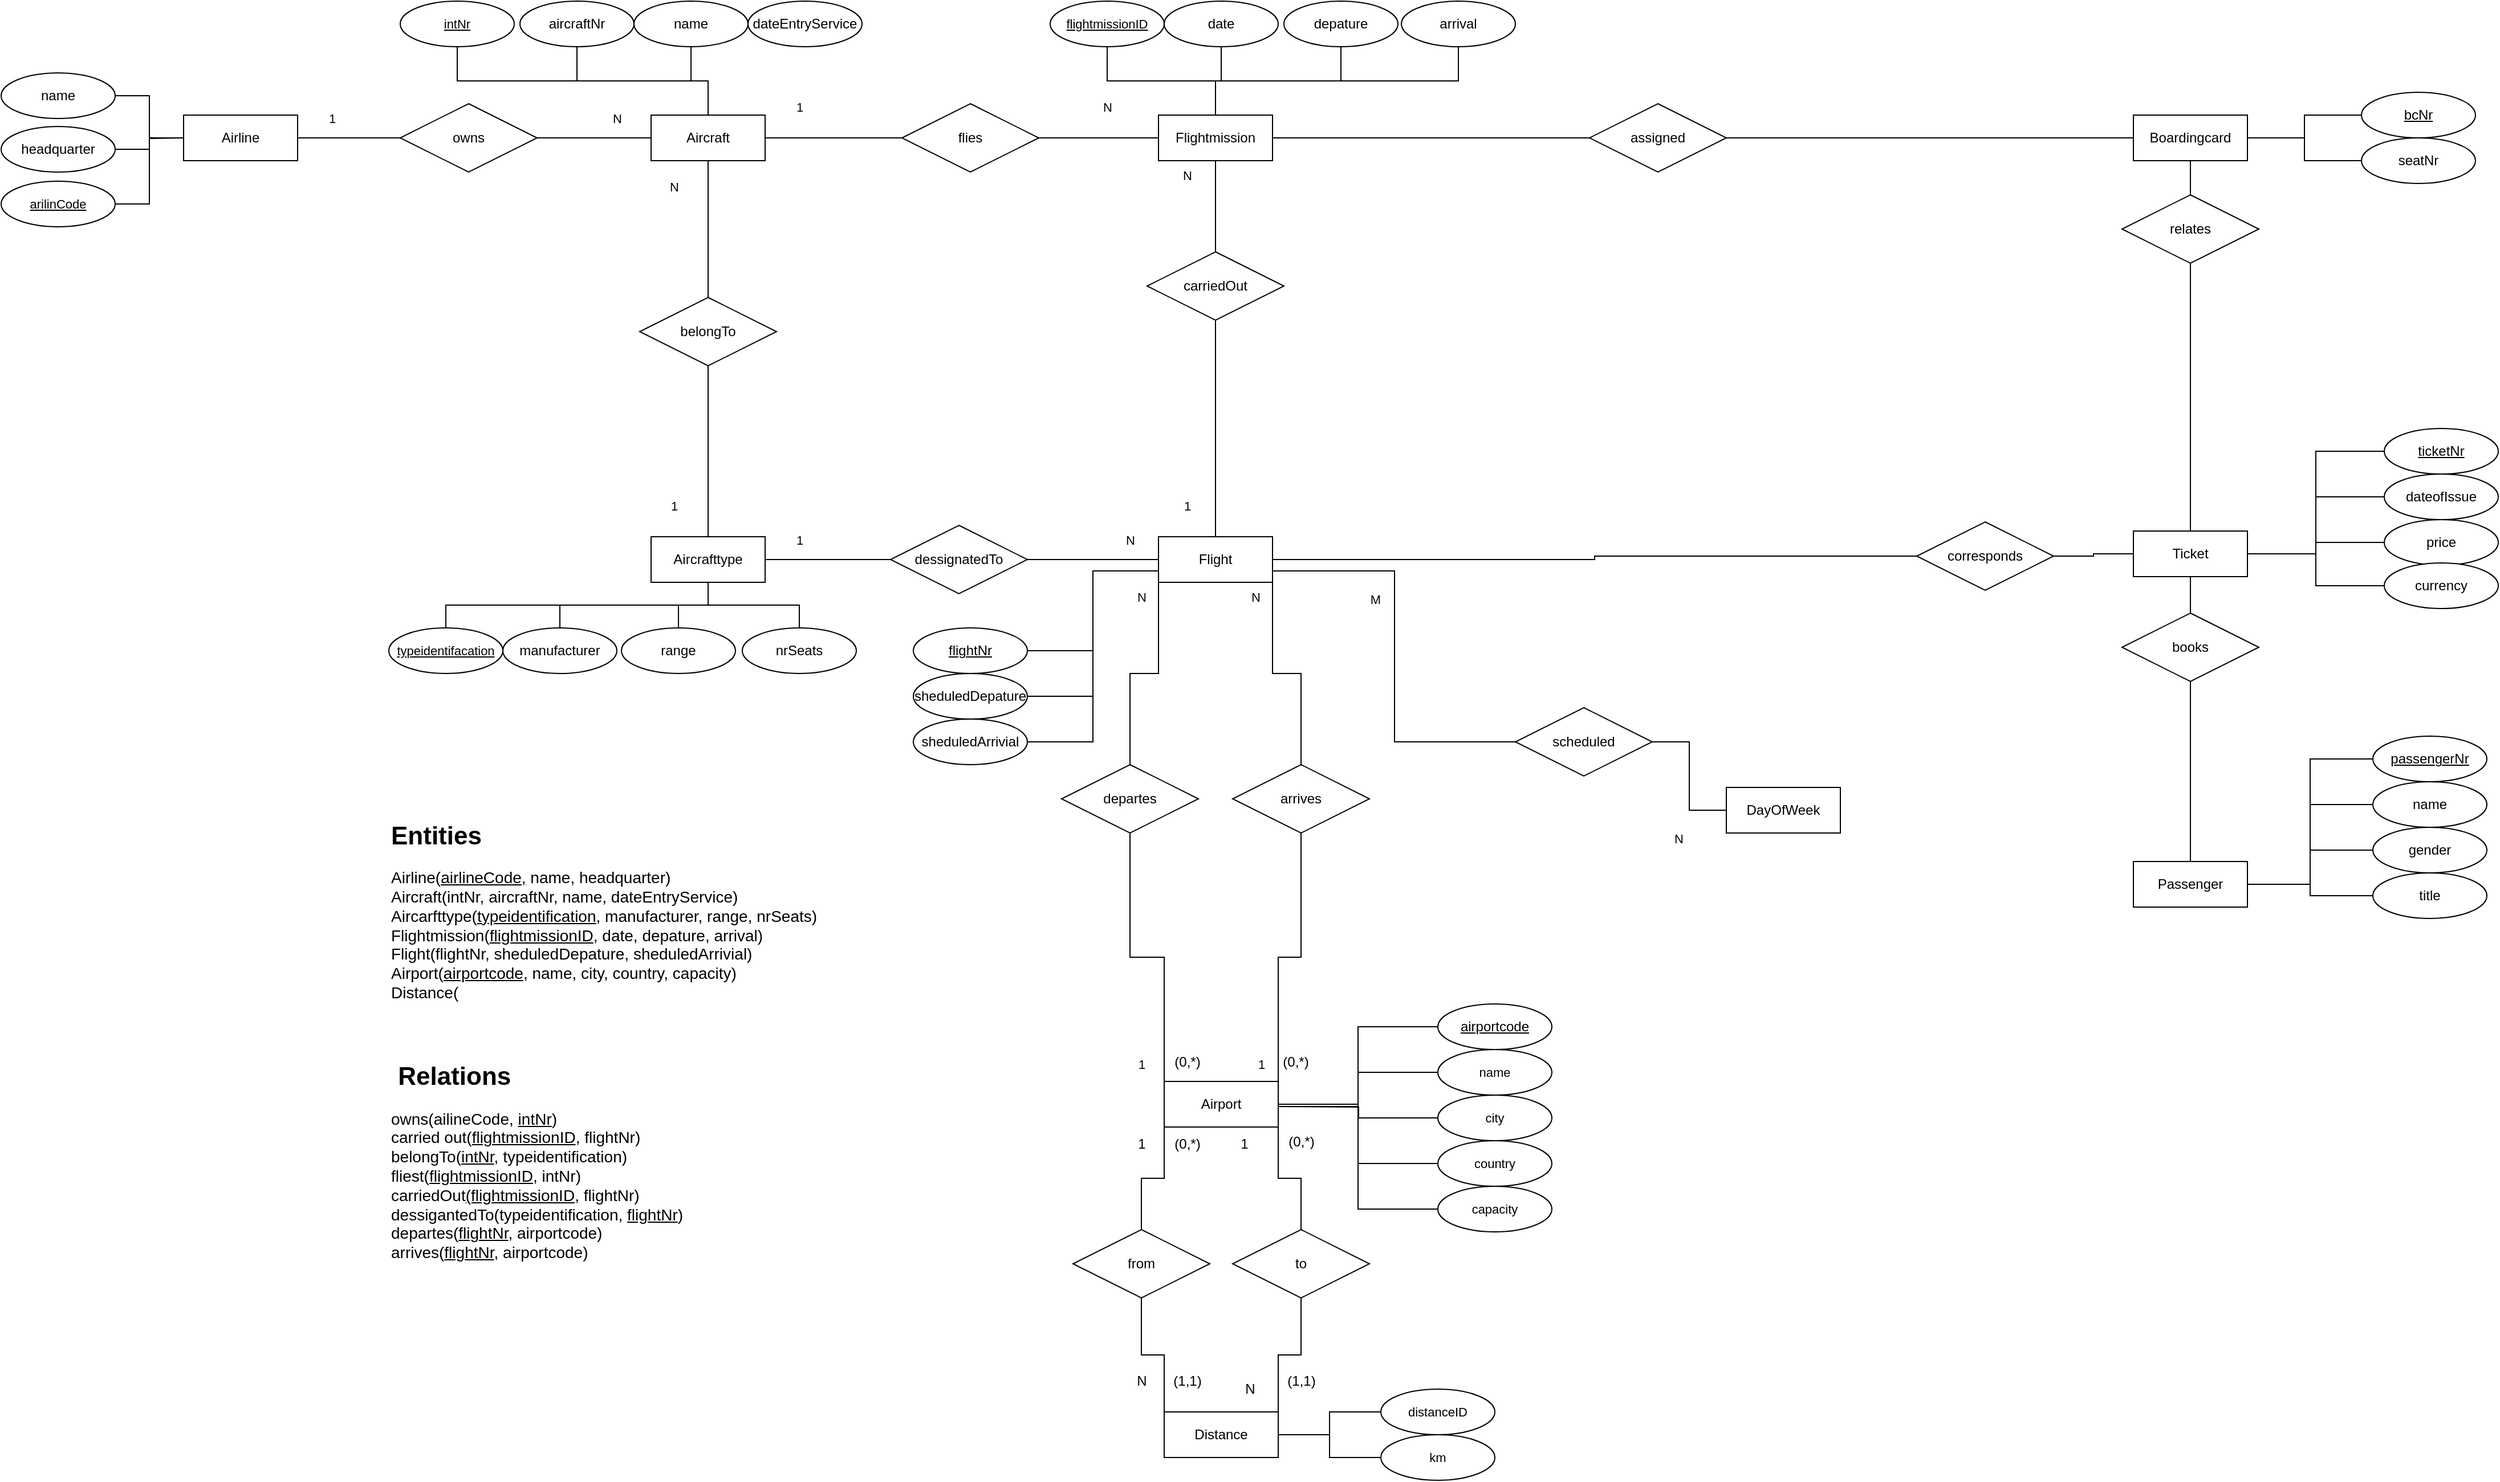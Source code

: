 <mxfile version="26.2.15">
  <diagram name="Seite-1" id="VCEW36DjV3LUCJGuvGDw">
    <mxGraphModel dx="2252" dy="2021" grid="1" gridSize="10" guides="1" tooltips="1" connect="1" arrows="1" fold="1" page="1" pageScale="1" pageWidth="827" pageHeight="1169" math="0" shadow="0">
      <root>
        <mxCell id="0" />
        <mxCell id="1" parent="0" />
        <mxCell id="BQsE2AKRMuMNw9EZnUwW-42" style="edgeStyle=orthogonalEdgeStyle;shape=connector;rounded=0;orthogonalLoop=1;jettySize=auto;html=1;entryX=0;entryY=0.5;entryDx=0;entryDy=0;strokeColor=default;align=center;verticalAlign=middle;fontFamily=Helvetica;fontSize=11;fontColor=default;labelBackgroundColor=none;startFill=0;endArrow=none;" edge="1" parent="1" source="BQsE2AKRMuMNw9EZnUwW-2" target="BQsE2AKRMuMNw9EZnUwW-15">
          <mxGeometry relative="1" as="geometry" />
        </mxCell>
        <mxCell id="BQsE2AKRMuMNw9EZnUwW-2" value="Airline" style="whiteSpace=wrap;html=1;align=center;labelBackgroundColor=none;" vertex="1" parent="1">
          <mxGeometry x="-70" y="-120" width="100" height="40" as="geometry" />
        </mxCell>
        <mxCell id="BQsE2AKRMuMNw9EZnUwW-5" style="edgeStyle=orthogonalEdgeStyle;shape=connector;rounded=0;orthogonalLoop=1;jettySize=auto;html=1;entryX=0;entryY=0.5;entryDx=0;entryDy=0;strokeColor=default;align=center;verticalAlign=middle;fontFamily=Helvetica;fontSize=11;fontColor=default;labelBackgroundColor=none;startFill=0;endArrow=none;" edge="1" parent="1" source="BQsE2AKRMuMNw9EZnUwW-6" target="BQsE2AKRMuMNw9EZnUwW-2">
          <mxGeometry relative="1" as="geometry" />
        </mxCell>
        <mxCell id="BQsE2AKRMuMNw9EZnUwW-6" value="name" style="ellipse;whiteSpace=wrap;html=1;align=center;labelBackgroundColor=none;" vertex="1" parent="1">
          <mxGeometry x="-230" y="-157" width="100" height="40" as="geometry" />
        </mxCell>
        <mxCell id="BQsE2AKRMuMNw9EZnUwW-7" style="edgeStyle=orthogonalEdgeStyle;shape=connector;rounded=0;orthogonalLoop=1;jettySize=auto;html=1;strokeColor=default;align=center;verticalAlign=middle;fontFamily=Helvetica;fontSize=11;fontColor=default;labelBackgroundColor=none;startFill=0;endArrow=none;" edge="1" parent="1" source="BQsE2AKRMuMNw9EZnUwW-8">
          <mxGeometry relative="1" as="geometry">
            <mxPoint x="-70" y="-100" as="targetPoint" />
          </mxGeometry>
        </mxCell>
        <mxCell id="BQsE2AKRMuMNw9EZnUwW-8" value="headquarter" style="ellipse;whiteSpace=wrap;html=1;align=center;labelBackgroundColor=none;" vertex="1" parent="1">
          <mxGeometry x="-230" y="-110" width="100" height="40" as="geometry" />
        </mxCell>
        <mxCell id="BQsE2AKRMuMNw9EZnUwW-9" style="edgeStyle=orthogonalEdgeStyle;shape=connector;rounded=0;orthogonalLoop=1;jettySize=auto;html=1;entryX=0;entryY=0.5;entryDx=0;entryDy=0;strokeColor=default;align=center;verticalAlign=middle;fontFamily=Helvetica;fontSize=11;fontColor=default;labelBackgroundColor=none;startFill=0;endArrow=none;" edge="1" parent="1" source="BQsE2AKRMuMNw9EZnUwW-10" target="BQsE2AKRMuMNw9EZnUwW-2">
          <mxGeometry relative="1" as="geometry" />
        </mxCell>
        <mxCell id="BQsE2AKRMuMNw9EZnUwW-10" value="arilinCode" style="ellipse;whiteSpace=wrap;html=1;align=center;fontStyle=4;fontFamily=Helvetica;fontSize=11;fontColor=default;labelBackgroundColor=none;" vertex="1" parent="1">
          <mxGeometry x="-230" y="-62" width="100" height="40" as="geometry" />
        </mxCell>
        <mxCell id="BQsE2AKRMuMNw9EZnUwW-11" style="edgeStyle=orthogonalEdgeStyle;shape=connector;rounded=0;orthogonalLoop=1;jettySize=auto;html=1;exitX=0.5;exitY=1;exitDx=0;exitDy=0;entryX=0.5;entryY=0;entryDx=0;entryDy=0;align=center;verticalAlign=middle;fontFamily=Helvetica;fontSize=11;fontColor=default;labelBackgroundColor=none;startFill=0;endArrow=none;" edge="1" parent="1" source="BQsE2AKRMuMNw9EZnUwW-12" target="BQsE2AKRMuMNw9EZnUwW-17">
          <mxGeometry relative="1" as="geometry" />
        </mxCell>
        <mxCell id="BQsE2AKRMuMNw9EZnUwW-86" style="edgeStyle=orthogonalEdgeStyle;shape=connector;rounded=0;orthogonalLoop=1;jettySize=auto;html=1;strokeColor=default;align=center;verticalAlign=middle;fontFamily=Helvetica;fontSize=11;fontColor=default;labelBackgroundColor=none;startFill=0;endArrow=none;" edge="1" parent="1" source="BQsE2AKRMuMNw9EZnUwW-88" target="BQsE2AKRMuMNw9EZnUwW-85">
          <mxGeometry relative="1" as="geometry" />
        </mxCell>
        <mxCell id="BQsE2AKRMuMNw9EZnUwW-12" value="Aircraft" style="whiteSpace=wrap;html=1;align=center;labelBackgroundColor=none;" vertex="1" parent="1">
          <mxGeometry x="340" y="-120" width="100" height="40" as="geometry" />
        </mxCell>
        <mxCell id="BQsE2AKRMuMNw9EZnUwW-13" value="Aircrafttype" style="whiteSpace=wrap;html=1;align=center;labelBackgroundColor=none;" vertex="1" parent="1">
          <mxGeometry x="340" y="250" width="100" height="40" as="geometry" />
        </mxCell>
        <mxCell id="BQsE2AKRMuMNw9EZnUwW-14" style="edgeStyle=orthogonalEdgeStyle;shape=connector;rounded=0;orthogonalLoop=1;jettySize=auto;html=1;entryX=0;entryY=0.5;entryDx=0;entryDy=0;align=center;verticalAlign=middle;fontFamily=Helvetica;fontSize=11;fontColor=default;labelBackgroundColor=none;startFill=0;endArrow=none;" edge="1" parent="1" source="BQsE2AKRMuMNw9EZnUwW-15" target="BQsE2AKRMuMNw9EZnUwW-12">
          <mxGeometry relative="1" as="geometry" />
        </mxCell>
        <mxCell id="BQsE2AKRMuMNw9EZnUwW-15" value="owns" style="shape=rhombus;perimeter=rhombusPerimeter;whiteSpace=wrap;html=1;align=center;labelBackgroundColor=none;" vertex="1" parent="1">
          <mxGeometry x="120" y="-130" width="120" height="60" as="geometry" />
        </mxCell>
        <mxCell id="BQsE2AKRMuMNw9EZnUwW-16" style="edgeStyle=orthogonalEdgeStyle;shape=connector;rounded=0;orthogonalLoop=1;jettySize=auto;html=1;entryX=0.5;entryY=0;entryDx=0;entryDy=0;align=center;verticalAlign=middle;fontFamily=Helvetica;fontSize=11;fontColor=default;labelBackgroundColor=none;startFill=0;endArrow=none;" edge="1" parent="1" source="BQsE2AKRMuMNw9EZnUwW-17" target="BQsE2AKRMuMNw9EZnUwW-13">
          <mxGeometry relative="1" as="geometry" />
        </mxCell>
        <mxCell id="BQsE2AKRMuMNw9EZnUwW-17" value="belongTo" style="shape=rhombus;perimeter=rhombusPerimeter;whiteSpace=wrap;html=1;align=center;labelBackgroundColor=none;" vertex="1" parent="1">
          <mxGeometry x="330" y="40" width="120" height="60" as="geometry" />
        </mxCell>
        <mxCell id="BQsE2AKRMuMNw9EZnUwW-27" style="edgeStyle=orthogonalEdgeStyle;shape=connector;rounded=0;orthogonalLoop=1;jettySize=auto;html=1;entryX=0.5;entryY=0;entryDx=0;entryDy=0;strokeColor=default;align=center;verticalAlign=middle;fontFamily=Helvetica;fontSize=11;fontColor=default;labelBackgroundColor=none;startFill=0;endArrow=none;exitX=0.5;exitY=1;exitDx=0;exitDy=0;" edge="1" parent="1" source="BQsE2AKRMuMNw9EZnUwW-30" target="BQsE2AKRMuMNw9EZnUwW-12">
          <mxGeometry relative="1" as="geometry">
            <Array as="points">
              <mxPoint x="275" y="-150" />
              <mxPoint x="390" y="-150" />
            </Array>
          </mxGeometry>
        </mxCell>
        <mxCell id="BQsE2AKRMuMNw9EZnUwW-28" style="edgeStyle=orthogonalEdgeStyle;shape=connector;rounded=0;orthogonalLoop=1;jettySize=auto;html=1;entryX=0.5;entryY=0;entryDx=0;entryDy=0;strokeColor=default;align=center;verticalAlign=middle;fontFamily=Helvetica;fontSize=11;fontColor=default;labelBackgroundColor=none;startFill=0;endArrow=none;exitX=0.5;exitY=1;exitDx=0;exitDy=0;" edge="1" parent="1" source="BQsE2AKRMuMNw9EZnUwW-29" target="BQsE2AKRMuMNw9EZnUwW-12">
          <mxGeometry relative="1" as="geometry" />
        </mxCell>
        <mxCell id="BQsE2AKRMuMNw9EZnUwW-29" value="intNr" style="ellipse;whiteSpace=wrap;html=1;align=center;fontStyle=4;fontFamily=Helvetica;fontSize=11;fontColor=default;labelBackgroundColor=none;" vertex="1" parent="1">
          <mxGeometry x="120" y="-220" width="100" height="40" as="geometry" />
        </mxCell>
        <mxCell id="BQsE2AKRMuMNw9EZnUwW-30" value="aircraftNr" style="ellipse;whiteSpace=wrap;html=1;align=center;labelBackgroundColor=none;" vertex="1" parent="1">
          <mxGeometry x="225" y="-220" width="100" height="40" as="geometry" />
        </mxCell>
        <mxCell id="BQsE2AKRMuMNw9EZnUwW-31" style="edgeStyle=orthogonalEdgeStyle;shape=connector;rounded=0;orthogonalLoop=1;jettySize=auto;html=1;entryX=0.5;entryY=0;entryDx=0;entryDy=0;strokeColor=default;align=center;verticalAlign=middle;fontFamily=Helvetica;fontSize=11;fontColor=default;labelBackgroundColor=none;startFill=0;endArrow=none;" edge="1" parent="1" source="BQsE2AKRMuMNw9EZnUwW-32" target="BQsE2AKRMuMNw9EZnUwW-12">
          <mxGeometry relative="1" as="geometry" />
        </mxCell>
        <mxCell id="BQsE2AKRMuMNw9EZnUwW-32" value="name" style="ellipse;whiteSpace=wrap;html=1;align=center;labelBackgroundColor=none;" vertex="1" parent="1">
          <mxGeometry x="325" y="-220" width="100" height="40" as="geometry" />
        </mxCell>
        <mxCell id="BQsE2AKRMuMNw9EZnUwW-33" style="edgeStyle=orthogonalEdgeStyle;shape=connector;rounded=0;orthogonalLoop=1;jettySize=auto;html=1;entryX=0.5;entryY=1;entryDx=0;entryDy=0;strokeColor=default;align=center;verticalAlign=middle;fontFamily=Helvetica;fontSize=11;fontColor=default;labelBackgroundColor=none;startFill=0;endArrow=none;exitX=0.5;exitY=0;exitDx=0;exitDy=0;" edge="1" parent="1" source="BQsE2AKRMuMNw9EZnUwW-34" target="BQsE2AKRMuMNw9EZnUwW-13">
          <mxGeometry relative="1" as="geometry" />
        </mxCell>
        <mxCell id="BQsE2AKRMuMNw9EZnUwW-34" value="typeidentifacation" style="ellipse;whiteSpace=wrap;html=1;align=center;fontStyle=4;fontFamily=Helvetica;fontSize=11;fontColor=default;labelBackgroundColor=none;" vertex="1" parent="1">
          <mxGeometry x="110" y="330" width="100" height="40" as="geometry" />
        </mxCell>
        <mxCell id="BQsE2AKRMuMNw9EZnUwW-35" style="edgeStyle=orthogonalEdgeStyle;shape=connector;rounded=0;orthogonalLoop=1;jettySize=auto;html=1;entryX=0.5;entryY=1;entryDx=0;entryDy=0;strokeColor=default;align=center;verticalAlign=middle;fontFamily=Helvetica;fontSize=11;fontColor=default;labelBackgroundColor=none;startFill=0;endArrow=none;exitX=0.5;exitY=0;exitDx=0;exitDy=0;" edge="1" parent="1" source="BQsE2AKRMuMNw9EZnUwW-36" target="BQsE2AKRMuMNw9EZnUwW-13">
          <mxGeometry relative="1" as="geometry" />
        </mxCell>
        <mxCell id="BQsE2AKRMuMNw9EZnUwW-36" value="manufacturer" style="ellipse;whiteSpace=wrap;html=1;align=center;labelBackgroundColor=none;" vertex="1" parent="1">
          <mxGeometry x="210" y="330" width="100" height="40" as="geometry" />
        </mxCell>
        <mxCell id="BQsE2AKRMuMNw9EZnUwW-37" style="edgeStyle=orthogonalEdgeStyle;shape=connector;rounded=0;orthogonalLoop=1;jettySize=auto;html=1;entryX=0.5;entryY=1;entryDx=0;entryDy=0;strokeColor=default;align=center;verticalAlign=middle;fontFamily=Helvetica;fontSize=11;fontColor=default;labelBackgroundColor=none;startFill=0;endArrow=none;" edge="1" parent="1" source="BQsE2AKRMuMNw9EZnUwW-38" target="BQsE2AKRMuMNw9EZnUwW-13">
          <mxGeometry relative="1" as="geometry" />
        </mxCell>
        <mxCell id="BQsE2AKRMuMNw9EZnUwW-38" value="range" style="ellipse;whiteSpace=wrap;html=1;align=center;labelBackgroundColor=none;" vertex="1" parent="1">
          <mxGeometry x="314" y="330" width="100" height="40" as="geometry" />
        </mxCell>
        <mxCell id="BQsE2AKRMuMNw9EZnUwW-39" style="edgeStyle=orthogonalEdgeStyle;shape=connector;rounded=0;orthogonalLoop=1;jettySize=auto;html=1;entryX=0.5;entryY=1;entryDx=0;entryDy=0;strokeColor=default;align=center;verticalAlign=middle;fontFamily=Helvetica;fontSize=11;fontColor=default;labelBackgroundColor=none;startFill=0;endArrow=none;" edge="1" parent="1" source="BQsE2AKRMuMNw9EZnUwW-40" target="BQsE2AKRMuMNw9EZnUwW-13">
          <mxGeometry relative="1" as="geometry" />
        </mxCell>
        <mxCell id="BQsE2AKRMuMNw9EZnUwW-40" value="nrSeats" style="ellipse;whiteSpace=wrap;html=1;align=center;labelBackgroundColor=none;" vertex="1" parent="1">
          <mxGeometry x="420" y="330" width="100" height="40" as="geometry" />
        </mxCell>
        <mxCell id="BQsE2AKRMuMNw9EZnUwW-87" style="edgeStyle=orthogonalEdgeStyle;shape=connector;rounded=0;orthogonalLoop=1;jettySize=auto;html=1;entryX=0.5;entryY=1;entryDx=0;entryDy=0;strokeColor=default;align=center;verticalAlign=middle;fontFamily=Helvetica;fontSize=11;fontColor=default;labelBackgroundColor=none;startFill=0;endArrow=none;" edge="1" parent="1" source="BQsE2AKRMuMNw9EZnUwW-90" target="BQsE2AKRMuMNw9EZnUwW-85">
          <mxGeometry relative="1" as="geometry" />
        </mxCell>
        <mxCell id="BQsE2AKRMuMNw9EZnUwW-152" style="edgeStyle=orthogonalEdgeStyle;shape=connector;rounded=0;orthogonalLoop=1;jettySize=auto;html=1;exitX=1;exitY=0.5;exitDx=0;exitDy=0;entryX=0;entryY=0.5;entryDx=0;entryDy=0;strokeColor=default;align=center;verticalAlign=middle;fontFamily=Helvetica;fontSize=11;fontColor=default;labelBackgroundColor=none;startFill=0;endArrow=none;" edge="1" parent="1" source="BQsE2AKRMuMNw9EZnUwW-153" target="BQsE2AKRMuMNw9EZnUwW-148">
          <mxGeometry relative="1" as="geometry" />
        </mxCell>
        <mxCell id="BQsE2AKRMuMNw9EZnUwW-43" value="Flight" style="whiteSpace=wrap;html=1;align=center;labelBackgroundColor=none;" vertex="1" parent="1">
          <mxGeometry x="785" y="250" width="100" height="40" as="geometry" />
        </mxCell>
        <mxCell id="BQsE2AKRMuMNw9EZnUwW-44" style="edgeStyle=orthogonalEdgeStyle;shape=connector;rounded=0;orthogonalLoop=1;jettySize=auto;html=1;exitX=0;exitY=0;exitDx=0;exitDy=0;entryX=0.5;entryY=1;entryDx=0;entryDy=0;align=center;verticalAlign=middle;fontFamily=Helvetica;fontSize=11;fontColor=default;labelBackgroundColor=none;startFill=0;endArrow=none;" edge="1" parent="1" source="BQsE2AKRMuMNw9EZnUwW-46" target="BQsE2AKRMuMNw9EZnUwW-56">
          <mxGeometry relative="1" as="geometry" />
        </mxCell>
        <mxCell id="BQsE2AKRMuMNw9EZnUwW-45" style="edgeStyle=orthogonalEdgeStyle;shape=connector;rounded=0;orthogonalLoop=1;jettySize=auto;html=1;exitX=1;exitY=0;exitDx=0;exitDy=0;entryX=0.5;entryY=1;entryDx=0;entryDy=0;align=center;verticalAlign=middle;fontFamily=Helvetica;fontSize=11;fontColor=default;labelBackgroundColor=none;startFill=0;endArrow=none;" edge="1" parent="1" source="BQsE2AKRMuMNw9EZnUwW-46" target="BQsE2AKRMuMNw9EZnUwW-78">
          <mxGeometry relative="1" as="geometry">
            <mxPoint x="930" y="643" as="targetPoint" />
          </mxGeometry>
        </mxCell>
        <mxCell id="BQsE2AKRMuMNw9EZnUwW-46" value="Airport" style="whiteSpace=wrap;html=1;align=center;labelBackgroundColor=none;" vertex="1" parent="1">
          <mxGeometry x="790" y="728" width="100" height="40" as="geometry" />
        </mxCell>
        <mxCell id="BQsE2AKRMuMNw9EZnUwW-48" style="edgeStyle=orthogonalEdgeStyle;shape=connector;rounded=0;orthogonalLoop=1;jettySize=auto;html=1;exitX=1;exitY=0;exitDx=0;exitDy=0;entryX=0.5;entryY=1;entryDx=0;entryDy=0;align=center;verticalAlign=middle;fontFamily=Helvetica;fontSize=11;fontColor=default;labelBackgroundColor=none;startFill=0;endArrow=none;" edge="1" parent="1" source="BQsE2AKRMuMNw9EZnUwW-49" target="BQsE2AKRMuMNw9EZnUwW-53">
          <mxGeometry relative="1" as="geometry" />
        </mxCell>
        <mxCell id="BQsE2AKRMuMNw9EZnUwW-49" value="Distance" style="whiteSpace=wrap;html=1;align=center;labelBackgroundColor=none;" vertex="1" parent="1">
          <mxGeometry x="790" y="1018" width="100" height="40" as="geometry" />
        </mxCell>
        <mxCell id="BQsE2AKRMuMNw9EZnUwW-50" style="edgeStyle=orthogonalEdgeStyle;shape=connector;rounded=0;orthogonalLoop=1;jettySize=auto;html=1;entryX=0;entryY=0;entryDx=0;entryDy=0;align=center;verticalAlign=middle;fontFamily=Helvetica;fontSize=11;fontColor=default;labelBackgroundColor=none;startFill=0;endArrow=none;" edge="1" parent="1" source="BQsE2AKRMuMNw9EZnUwW-51" target="BQsE2AKRMuMNw9EZnUwW-49">
          <mxGeometry relative="1" as="geometry" />
        </mxCell>
        <mxCell id="BQsE2AKRMuMNw9EZnUwW-51" value="from" style="shape=rhombus;perimeter=rhombusPerimeter;whiteSpace=wrap;html=1;align=center;labelBackgroundColor=none;" vertex="1" parent="1">
          <mxGeometry x="710" y="858" width="120" height="60" as="geometry" />
        </mxCell>
        <mxCell id="BQsE2AKRMuMNw9EZnUwW-52" style="edgeStyle=orthogonalEdgeStyle;shape=connector;rounded=0;orthogonalLoop=1;jettySize=auto;html=1;entryX=1;entryY=1;entryDx=0;entryDy=0;align=center;verticalAlign=middle;fontFamily=Helvetica;fontSize=11;fontColor=default;labelBackgroundColor=none;startFill=0;endArrow=none;" edge="1" parent="1" source="BQsE2AKRMuMNw9EZnUwW-53" target="BQsE2AKRMuMNw9EZnUwW-46">
          <mxGeometry relative="1" as="geometry" />
        </mxCell>
        <mxCell id="BQsE2AKRMuMNw9EZnUwW-53" value="to" style="shape=rhombus;perimeter=rhombusPerimeter;whiteSpace=wrap;html=1;align=center;labelBackgroundColor=none;" vertex="1" parent="1">
          <mxGeometry x="850" y="858" width="120" height="60" as="geometry" />
        </mxCell>
        <mxCell id="BQsE2AKRMuMNw9EZnUwW-54" style="edgeStyle=orthogonalEdgeStyle;shape=connector;rounded=0;orthogonalLoop=1;jettySize=auto;html=1;exitX=0;exitY=1;exitDx=0;exitDy=0;entryX=0.5;entryY=0;entryDx=0;entryDy=0;align=center;verticalAlign=middle;fontFamily=Helvetica;fontSize=11;fontColor=default;labelBackgroundColor=none;startFill=0;endArrow=none;" edge="1" parent="1" source="BQsE2AKRMuMNw9EZnUwW-46" target="BQsE2AKRMuMNw9EZnUwW-51">
          <mxGeometry relative="1" as="geometry" />
        </mxCell>
        <mxCell id="BQsE2AKRMuMNw9EZnUwW-79" style="edgeStyle=orthogonalEdgeStyle;shape=connector;rounded=0;orthogonalLoop=1;jettySize=auto;html=1;entryX=0;entryY=1;entryDx=0;entryDy=0;strokeColor=default;align=center;verticalAlign=middle;fontFamily=Helvetica;fontSize=11;fontColor=default;labelBackgroundColor=none;startFill=0;endArrow=none;" edge="1" parent="1" source="BQsE2AKRMuMNw9EZnUwW-56" target="BQsE2AKRMuMNw9EZnUwW-43">
          <mxGeometry relative="1" as="geometry">
            <mxPoint x="795" y="548" as="targetPoint" />
          </mxGeometry>
        </mxCell>
        <mxCell id="BQsE2AKRMuMNw9EZnUwW-56" value="departes" style="shape=rhombus;perimeter=rhombusPerimeter;whiteSpace=wrap;html=1;align=center;labelBackgroundColor=none;" vertex="1" parent="1">
          <mxGeometry x="700" y="450" width="120" height="60" as="geometry" />
        </mxCell>
        <mxCell id="BQsE2AKRMuMNw9EZnUwW-57" style="edgeStyle=orthogonalEdgeStyle;shape=connector;rounded=0;orthogonalLoop=1;jettySize=auto;html=1;exitX=0.5;exitY=0;exitDx=0;exitDy=0;entryX=1;entryY=1;entryDx=0;entryDy=0;align=center;verticalAlign=middle;fontFamily=Helvetica;fontSize=11;fontColor=default;labelBackgroundColor=none;startFill=0;endArrow=none;" edge="1" parent="1" target="BQsE2AKRMuMNw9EZnUwW-43" source="BQsE2AKRMuMNw9EZnUwW-78">
          <mxGeometry relative="1" as="geometry">
            <mxPoint x="930" y="613" as="sourcePoint" />
            <mxPoint x="895" y="548" as="targetPoint" />
          </mxGeometry>
        </mxCell>
        <mxCell id="BQsE2AKRMuMNw9EZnUwW-59" value="1" style="text;html=1;align=center;verticalAlign=middle;resizable=0;points=[];autosize=1;strokeColor=none;fillColor=none;fontFamily=Helvetica;fontSize=11;labelBackgroundColor=none;" vertex="1" parent="1">
          <mxGeometry x="860" y="698" width="30" height="30" as="geometry" />
        </mxCell>
        <mxCell id="BQsE2AKRMuMNw9EZnUwW-61" value="1" style="text;html=1;align=center;verticalAlign=middle;resizable=0;points=[];autosize=1;strokeColor=none;fillColor=none;fontFamily=Helvetica;fontSize=11;labelBackgroundColor=none;" vertex="1" parent="1">
          <mxGeometry x="755" y="698" width="30" height="30" as="geometry" />
        </mxCell>
        <mxCell id="BQsE2AKRMuMNw9EZnUwW-63" value="N" style="text;html=1;align=center;verticalAlign=middle;resizable=0;points=[];autosize=1;strokeColor=none;fillColor=none;labelBackgroundColor=none;" vertex="1" parent="1">
          <mxGeometry x="755" y="976" width="30" height="30" as="geometry" />
        </mxCell>
        <mxCell id="BQsE2AKRMuMNw9EZnUwW-64" value="1" style="text;html=1;align=center;verticalAlign=middle;resizable=0;points=[];autosize=1;strokeColor=none;fillColor=none;labelBackgroundColor=none;" vertex="1" parent="1">
          <mxGeometry x="755" y="768" width="30" height="30" as="geometry" />
        </mxCell>
        <mxCell id="BQsE2AKRMuMNw9EZnUwW-65" value="1" style="text;html=1;align=center;verticalAlign=middle;resizable=0;points=[];autosize=1;strokeColor=none;fillColor=none;labelBackgroundColor=none;" vertex="1" parent="1">
          <mxGeometry x="845" y="768" width="30" height="30" as="geometry" />
        </mxCell>
        <mxCell id="BQsE2AKRMuMNw9EZnUwW-66" value="N" style="text;html=1;align=center;verticalAlign=middle;resizable=0;points=[];autosize=1;strokeColor=none;fillColor=none;labelBackgroundColor=none;" vertex="1" parent="1">
          <mxGeometry x="850" y="983" width="30" height="30" as="geometry" />
        </mxCell>
        <mxCell id="BQsE2AKRMuMNw9EZnUwW-70" value="(0,*)" style="text;html=1;align=center;verticalAlign=middle;resizable=0;points=[];autosize=1;strokeColor=none;fillColor=none;labelBackgroundColor=none;" vertex="1" parent="1">
          <mxGeometry x="785" y="696" width="50" height="30" as="geometry" />
        </mxCell>
        <mxCell id="BQsE2AKRMuMNw9EZnUwW-72" value="(0,*)" style="text;html=1;align=center;verticalAlign=middle;resizable=0;points=[];autosize=1;strokeColor=none;fillColor=none;labelBackgroundColor=none;" vertex="1" parent="1">
          <mxGeometry x="880" y="696" width="50" height="30" as="geometry" />
        </mxCell>
        <mxCell id="BQsE2AKRMuMNw9EZnUwW-73" value="(1,1)" style="text;html=1;align=center;verticalAlign=middle;resizable=0;points=[];autosize=1;strokeColor=none;fillColor=none;labelBackgroundColor=none;" vertex="1" parent="1">
          <mxGeometry x="785" y="976" width="50" height="30" as="geometry" />
        </mxCell>
        <mxCell id="BQsE2AKRMuMNw9EZnUwW-74" value="(0,*)" style="text;html=1;align=center;verticalAlign=middle;resizable=0;points=[];autosize=1;strokeColor=none;fillColor=none;labelBackgroundColor=none;" vertex="1" parent="1">
          <mxGeometry x="785" y="768" width="50" height="30" as="geometry" />
        </mxCell>
        <mxCell id="BQsE2AKRMuMNw9EZnUwW-75" value="(0,*)" style="text;html=1;align=center;verticalAlign=middle;resizable=0;points=[];autosize=1;strokeColor=none;fillColor=none;labelBackgroundColor=none;" vertex="1" parent="1">
          <mxGeometry x="885" y="766" width="50" height="30" as="geometry" />
        </mxCell>
        <mxCell id="BQsE2AKRMuMNw9EZnUwW-76" value="(1,1)" style="text;html=1;align=center;verticalAlign=middle;resizable=0;points=[];autosize=1;strokeColor=none;fillColor=none;labelBackgroundColor=none;" vertex="1" parent="1">
          <mxGeometry x="885" y="976" width="50" height="30" as="geometry" />
        </mxCell>
        <mxCell id="BQsE2AKRMuMNw9EZnUwW-78" value="arrives" style="shape=rhombus;perimeter=rhombusPerimeter;whiteSpace=wrap;html=1;align=center;labelBackgroundColor=none;" vertex="1" parent="1">
          <mxGeometry x="850" y="450" width="120" height="60" as="geometry" />
        </mxCell>
        <mxCell id="BQsE2AKRMuMNw9EZnUwW-83" style="edgeStyle=orthogonalEdgeStyle;shape=connector;rounded=0;orthogonalLoop=1;jettySize=auto;html=1;entryX=1;entryY=0.5;entryDx=0;entryDy=0;strokeColor=default;align=center;verticalAlign=middle;fontFamily=Helvetica;fontSize=11;fontColor=default;labelBackgroundColor=none;startFill=0;endArrow=none;" edge="1" parent="1" source="BQsE2AKRMuMNw9EZnUwW-82" target="BQsE2AKRMuMNw9EZnUwW-13">
          <mxGeometry relative="1" as="geometry" />
        </mxCell>
        <mxCell id="BQsE2AKRMuMNw9EZnUwW-84" style="edgeStyle=orthogonalEdgeStyle;shape=connector;rounded=0;orthogonalLoop=1;jettySize=auto;html=1;entryX=0;entryY=0.5;entryDx=0;entryDy=0;strokeColor=default;align=center;verticalAlign=middle;fontFamily=Helvetica;fontSize=11;fontColor=default;labelBackgroundColor=none;startFill=0;endArrow=none;exitX=1;exitY=0.5;exitDx=0;exitDy=0;" edge="1" parent="1" source="BQsE2AKRMuMNw9EZnUwW-82" target="BQsE2AKRMuMNw9EZnUwW-43">
          <mxGeometry relative="1" as="geometry">
            <mxPoint x="705" y="278" as="sourcePoint" />
          </mxGeometry>
        </mxCell>
        <mxCell id="BQsE2AKRMuMNw9EZnUwW-82" value="dessignatedTo" style="shape=rhombus;perimeter=rhombusPerimeter;whiteSpace=wrap;html=1;align=center;labelBackgroundColor=none;" vertex="1" parent="1">
          <mxGeometry x="550" y="240" width="120" height="60" as="geometry" />
        </mxCell>
        <mxCell id="BQsE2AKRMuMNw9EZnUwW-134" style="edgeStyle=orthogonalEdgeStyle;shape=connector;rounded=0;orthogonalLoop=1;jettySize=auto;html=1;entryX=0;entryY=0.5;entryDx=0;entryDy=0;strokeColor=default;align=center;verticalAlign=middle;fontFamily=Helvetica;fontSize=11;fontColor=default;labelBackgroundColor=none;startFill=0;endArrow=none;" edge="1" parent="1" source="BQsE2AKRMuMNw9EZnUwW-135" target="BQsE2AKRMuMNw9EZnUwW-122">
          <mxGeometry relative="1" as="geometry" />
        </mxCell>
        <mxCell id="BQsE2AKRMuMNw9EZnUwW-85" value="Flightmission" style="whiteSpace=wrap;html=1;align=center;labelBackgroundColor=none;" vertex="1" parent="1">
          <mxGeometry x="785" y="-120" width="100" height="40" as="geometry" />
        </mxCell>
        <mxCell id="BQsE2AKRMuMNw9EZnUwW-89" value="" style="edgeStyle=orthogonalEdgeStyle;shape=connector;rounded=0;orthogonalLoop=1;jettySize=auto;html=1;strokeColor=default;align=center;verticalAlign=middle;fontFamily=Helvetica;fontSize=11;fontColor=default;labelBackgroundColor=none;startFill=0;endArrow=none;" edge="1" parent="1" source="BQsE2AKRMuMNw9EZnUwW-12" target="BQsE2AKRMuMNw9EZnUwW-88">
          <mxGeometry relative="1" as="geometry">
            <mxPoint x="440" y="-100" as="sourcePoint" />
            <mxPoint x="785" y="-100" as="targetPoint" />
          </mxGeometry>
        </mxCell>
        <mxCell id="BQsE2AKRMuMNw9EZnUwW-88" value="flies" style="shape=rhombus;perimeter=rhombusPerimeter;whiteSpace=wrap;html=1;align=center;labelBackgroundColor=none;" vertex="1" parent="1">
          <mxGeometry x="560" y="-130" width="120" height="60" as="geometry" />
        </mxCell>
        <mxCell id="BQsE2AKRMuMNw9EZnUwW-91" value="" style="edgeStyle=orthogonalEdgeStyle;shape=connector;rounded=0;orthogonalLoop=1;jettySize=auto;html=1;entryX=0.5;entryY=1;entryDx=0;entryDy=0;strokeColor=default;align=center;verticalAlign=middle;fontFamily=Helvetica;fontSize=11;fontColor=default;labelBackgroundColor=none;startFill=0;endArrow=none;" edge="1" parent="1" source="BQsE2AKRMuMNw9EZnUwW-43" target="BQsE2AKRMuMNw9EZnUwW-90">
          <mxGeometry relative="1" as="geometry">
            <mxPoint x="835" y="250" as="sourcePoint" />
            <mxPoint x="835" y="100" as="targetPoint" />
          </mxGeometry>
        </mxCell>
        <mxCell id="BQsE2AKRMuMNw9EZnUwW-90" value="carriedOut" style="shape=rhombus;perimeter=rhombusPerimeter;whiteSpace=wrap;html=1;align=center;labelBackgroundColor=none;" vertex="1" parent="1">
          <mxGeometry x="775" width="120" height="60" as="geometry" />
        </mxCell>
        <mxCell id="BQsE2AKRMuMNw9EZnUwW-92" value="books" style="shape=rhombus;perimeter=rhombusPerimeter;whiteSpace=wrap;html=1;align=center;labelBackgroundColor=none;" vertex="1" parent="1">
          <mxGeometry x="1630" y="317" width="120" height="60" as="geometry" />
        </mxCell>
        <mxCell id="BQsE2AKRMuMNw9EZnUwW-93" value="" style="edgeStyle=orthogonalEdgeStyle;shape=connector;rounded=0;orthogonalLoop=1;jettySize=auto;html=1;entryX=0.5;entryY=1;entryDx=0;entryDy=0;align=center;verticalAlign=middle;fontFamily=Helvetica;fontSize=11;fontColor=default;labelBackgroundColor=none;startFill=0;endArrow=none;" edge="1" parent="1" source="BQsE2AKRMuMNw9EZnUwW-92" target="BQsE2AKRMuMNw9EZnUwW-94">
          <mxGeometry relative="1" as="geometry">
            <mxPoint x="1690" y="295" as="sourcePoint" />
            <mxPoint x="1690" y="425" as="targetPoint" />
          </mxGeometry>
        </mxCell>
        <mxCell id="BQsE2AKRMuMNw9EZnUwW-131" style="edgeStyle=orthogonalEdgeStyle;shape=connector;rounded=0;orthogonalLoop=1;jettySize=auto;html=1;entryX=0.5;entryY=1;entryDx=0;entryDy=0;strokeColor=default;align=center;verticalAlign=middle;fontFamily=Helvetica;fontSize=11;fontColor=default;labelBackgroundColor=none;startFill=0;endArrow=none;" edge="1" parent="1" source="BQsE2AKRMuMNw9EZnUwW-132" target="BQsE2AKRMuMNw9EZnUwW-122">
          <mxGeometry relative="1" as="geometry" />
        </mxCell>
        <mxCell id="BQsE2AKRMuMNw9EZnUwW-94" value="Ticket" style="whiteSpace=wrap;html=1;align=center;labelBackgroundColor=none;" vertex="1" parent="1">
          <mxGeometry x="1640" y="245" width="100" height="40" as="geometry" />
        </mxCell>
        <mxCell id="BQsE2AKRMuMNw9EZnUwW-109" style="edgeStyle=orthogonalEdgeStyle;shape=connector;rounded=0;orthogonalLoop=1;jettySize=auto;html=1;entryX=1;entryY=0.5;entryDx=0;entryDy=0;strokeColor=default;align=center;verticalAlign=middle;fontFamily=Helvetica;fontSize=11;fontColor=default;labelBackgroundColor=none;startFill=0;endArrow=none;" edge="1" parent="1" source="BQsE2AKRMuMNw9EZnUwW-96" target="BQsE2AKRMuMNw9EZnUwW-43">
          <mxGeometry relative="1" as="geometry" />
        </mxCell>
        <mxCell id="BQsE2AKRMuMNw9EZnUwW-110" style="edgeStyle=orthogonalEdgeStyle;shape=connector;rounded=0;orthogonalLoop=1;jettySize=auto;html=1;exitX=1;exitY=0.5;exitDx=0;exitDy=0;entryX=0;entryY=0.5;entryDx=0;entryDy=0;strokeColor=default;align=center;verticalAlign=middle;fontFamily=Helvetica;fontSize=11;fontColor=default;labelBackgroundColor=none;startFill=0;endArrow=none;" edge="1" parent="1" source="BQsE2AKRMuMNw9EZnUwW-96" target="BQsE2AKRMuMNw9EZnUwW-94">
          <mxGeometry relative="1" as="geometry" />
        </mxCell>
        <mxCell id="BQsE2AKRMuMNw9EZnUwW-96" value="corresponds" style="shape=rhombus;perimeter=rhombusPerimeter;whiteSpace=wrap;html=1;align=center;labelBackgroundColor=none;" vertex="1" parent="1">
          <mxGeometry x="1450" y="237" width="120" height="60" as="geometry" />
        </mxCell>
        <mxCell id="BQsE2AKRMuMNw9EZnUwW-99" style="edgeStyle=orthogonalEdgeStyle;shape=connector;rounded=0;orthogonalLoop=1;jettySize=auto;html=1;entryX=1;entryY=0.5;entryDx=0;entryDy=0;align=center;verticalAlign=middle;fontFamily=Helvetica;fontSize=11;fontColor=default;labelBackgroundColor=none;startFill=0;endArrow=none;" edge="1" parent="1" source="BQsE2AKRMuMNw9EZnUwW-103" target="BQsE2AKRMuMNw9EZnUwW-94">
          <mxGeometry relative="1" as="geometry">
            <mxPoint x="1860" y="175" as="sourcePoint" />
          </mxGeometry>
        </mxCell>
        <mxCell id="BQsE2AKRMuMNw9EZnUwW-100" style="edgeStyle=orthogonalEdgeStyle;shape=connector;rounded=0;orthogonalLoop=1;jettySize=auto;html=1;entryX=1;entryY=0.5;entryDx=0;entryDy=0;align=center;verticalAlign=middle;fontFamily=Helvetica;fontSize=11;fontColor=default;labelBackgroundColor=none;startFill=0;endArrow=none;" edge="1" parent="1" source="BQsE2AKRMuMNw9EZnUwW-104" target="BQsE2AKRMuMNw9EZnUwW-94">
          <mxGeometry relative="1" as="geometry">
            <mxPoint x="1860" y="215" as="sourcePoint" />
          </mxGeometry>
        </mxCell>
        <mxCell id="BQsE2AKRMuMNw9EZnUwW-101" style="edgeStyle=orthogonalEdgeStyle;shape=connector;rounded=0;orthogonalLoop=1;jettySize=auto;html=1;entryX=1;entryY=0.5;entryDx=0;entryDy=0;align=center;verticalAlign=middle;fontFamily=Helvetica;fontSize=11;fontColor=default;labelBackgroundColor=none;startFill=0;endArrow=none;" edge="1" parent="1" source="BQsE2AKRMuMNw9EZnUwW-105" target="BQsE2AKRMuMNw9EZnUwW-94">
          <mxGeometry relative="1" as="geometry">
            <mxPoint x="1860" y="255" as="sourcePoint" />
          </mxGeometry>
        </mxCell>
        <mxCell id="BQsE2AKRMuMNw9EZnUwW-102" style="edgeStyle=orthogonalEdgeStyle;shape=connector;rounded=0;orthogonalLoop=1;jettySize=auto;html=1;entryX=1;entryY=0.5;entryDx=0;entryDy=0;align=center;verticalAlign=middle;fontFamily=Helvetica;fontSize=11;fontColor=default;labelBackgroundColor=none;startFill=0;endArrow=none;" edge="1" parent="1" source="BQsE2AKRMuMNw9EZnUwW-106" target="BQsE2AKRMuMNw9EZnUwW-94">
          <mxGeometry relative="1" as="geometry">
            <mxPoint x="1860" y="298" as="sourcePoint" />
          </mxGeometry>
        </mxCell>
        <mxCell id="BQsE2AKRMuMNw9EZnUwW-103" value="ticketNr" style="ellipse;whiteSpace=wrap;html=1;align=center;fontStyle=4;labelBackgroundColor=none;" vertex="1" parent="1">
          <mxGeometry x="1860" y="155" width="100" height="40" as="geometry" />
        </mxCell>
        <mxCell id="BQsE2AKRMuMNw9EZnUwW-104" value="dateofIssue" style="ellipse;whiteSpace=wrap;html=1;align=center;labelBackgroundColor=none;" vertex="1" parent="1">
          <mxGeometry x="1860" y="195" width="100" height="40" as="geometry" />
        </mxCell>
        <mxCell id="BQsE2AKRMuMNw9EZnUwW-105" value="price" style="ellipse;whiteSpace=wrap;html=1;align=center;labelBackgroundColor=none;" vertex="1" parent="1">
          <mxGeometry x="1860" y="235" width="100" height="40" as="geometry" />
        </mxCell>
        <mxCell id="BQsE2AKRMuMNw9EZnUwW-106" value="currency" style="ellipse;whiteSpace=wrap;html=1;align=center;labelBackgroundColor=none;" vertex="1" parent="1">
          <mxGeometry x="1860" y="273" width="100" height="40" as="geometry" />
        </mxCell>
        <mxCell id="BQsE2AKRMuMNw9EZnUwW-121" style="edgeStyle=orthogonalEdgeStyle;shape=connector;rounded=0;orthogonalLoop=1;jettySize=auto;html=1;entryX=0.5;entryY=1;entryDx=0;entryDy=0;strokeColor=default;align=center;verticalAlign=middle;fontFamily=Helvetica;fontSize=11;fontColor=default;labelBackgroundColor=none;startFill=0;endArrow=none;" edge="1" parent="1" source="BQsE2AKRMuMNw9EZnUwW-111" target="BQsE2AKRMuMNw9EZnUwW-92">
          <mxGeometry relative="1" as="geometry">
            <mxPoint x="1680" y="405" as="targetPoint" />
          </mxGeometry>
        </mxCell>
        <mxCell id="BQsE2AKRMuMNw9EZnUwW-111" value="Passenger" style="whiteSpace=wrap;html=1;align=center;labelBackgroundColor=none;" vertex="1" parent="1">
          <mxGeometry x="1640" y="535" width="100" height="40" as="geometry" />
        </mxCell>
        <mxCell id="BQsE2AKRMuMNw9EZnUwW-112" style="edgeStyle=orthogonalEdgeStyle;shape=connector;rounded=0;orthogonalLoop=1;jettySize=auto;html=1;entryX=1;entryY=0.5;entryDx=0;entryDy=0;align=center;verticalAlign=middle;fontFamily=Helvetica;fontSize=11;fontColor=default;labelBackgroundColor=none;startFill=0;endArrow=none;exitX=0;exitY=0.5;exitDx=0;exitDy=0;" edge="1" parent="1" source="BQsE2AKRMuMNw9EZnUwW-116" target="BQsE2AKRMuMNw9EZnUwW-111">
          <mxGeometry relative="1" as="geometry">
            <mxPoint x="2320" y="445" as="sourcePoint" />
          </mxGeometry>
        </mxCell>
        <mxCell id="BQsE2AKRMuMNw9EZnUwW-113" style="edgeStyle=orthogonalEdgeStyle;shape=connector;rounded=0;orthogonalLoop=1;jettySize=auto;html=1;entryX=1;entryY=0.5;entryDx=0;entryDy=0;align=center;verticalAlign=middle;fontFamily=Helvetica;fontSize=11;fontColor=default;labelBackgroundColor=none;startFill=0;endArrow=none;" edge="1" parent="1" source="BQsE2AKRMuMNw9EZnUwW-117" target="BQsE2AKRMuMNw9EZnUwW-111">
          <mxGeometry relative="1" as="geometry" />
        </mxCell>
        <mxCell id="BQsE2AKRMuMNw9EZnUwW-114" style="edgeStyle=orthogonalEdgeStyle;shape=connector;rounded=0;orthogonalLoop=1;jettySize=auto;html=1;entryX=1;entryY=0.5;entryDx=0;entryDy=0;align=center;verticalAlign=middle;fontFamily=Helvetica;fontSize=11;fontColor=default;labelBackgroundColor=none;startFill=0;endArrow=none;" edge="1" parent="1" source="BQsE2AKRMuMNw9EZnUwW-119" target="BQsE2AKRMuMNw9EZnUwW-111">
          <mxGeometry relative="1" as="geometry">
            <mxPoint x="1850" y="525" as="sourcePoint" />
          </mxGeometry>
        </mxCell>
        <mxCell id="BQsE2AKRMuMNw9EZnUwW-115" style="edgeStyle=orthogonalEdgeStyle;shape=connector;rounded=0;orthogonalLoop=1;jettySize=auto;html=1;entryX=1;entryY=0.5;entryDx=0;entryDy=0;align=center;verticalAlign=middle;fontFamily=Helvetica;fontSize=11;fontColor=default;labelBackgroundColor=none;startFill=0;endArrow=none;" edge="1" parent="1" source="BQsE2AKRMuMNw9EZnUwW-120" target="BQsE2AKRMuMNw9EZnUwW-111">
          <mxGeometry relative="1" as="geometry">
            <mxPoint x="1850" y="565" as="sourcePoint" />
          </mxGeometry>
        </mxCell>
        <mxCell id="BQsE2AKRMuMNw9EZnUwW-116" value="passengerNr" style="ellipse;whiteSpace=wrap;html=1;align=center;fontStyle=4;labelBackgroundColor=none;" vertex="1" parent="1">
          <mxGeometry x="1850" y="425" width="100" height="40" as="geometry" />
        </mxCell>
        <mxCell id="BQsE2AKRMuMNw9EZnUwW-117" value="name" style="ellipse;whiteSpace=wrap;html=1;align=center;labelBackgroundColor=none;" vertex="1" parent="1">
          <mxGeometry x="1850" y="465" width="100" height="40" as="geometry" />
        </mxCell>
        <mxCell id="BQsE2AKRMuMNw9EZnUwW-118" value="" style="edgeStyle=orthogonalEdgeStyle;shape=connector;rounded=0;orthogonalLoop=1;jettySize=auto;html=1;entryX=0;entryY=0.5;entryDx=0;entryDy=0;align=center;verticalAlign=middle;fontFamily=Helvetica;fontSize=11;fontColor=default;labelBackgroundColor=none;startFill=0;endArrow=none;" edge="1" parent="1" target="BQsE2AKRMuMNw9EZnUwW-119">
          <mxGeometry relative="1" as="geometry">
            <mxPoint x="1850" y="525" as="sourcePoint" />
            <mxPoint x="1740" y="555" as="targetPoint" />
          </mxGeometry>
        </mxCell>
        <mxCell id="BQsE2AKRMuMNw9EZnUwW-119" value="gender" style="ellipse;whiteSpace=wrap;html=1;align=center;labelBackgroundColor=none;" vertex="1" parent="1">
          <mxGeometry x="1850" y="505" width="100" height="40" as="geometry" />
        </mxCell>
        <mxCell id="BQsE2AKRMuMNw9EZnUwW-120" value="title" style="ellipse;whiteSpace=wrap;html=1;align=center;labelBackgroundColor=none;" vertex="1" parent="1">
          <mxGeometry x="1850" y="545" width="100" height="40" as="geometry" />
        </mxCell>
        <mxCell id="BQsE2AKRMuMNw9EZnUwW-122" value="Boardingcard" style="whiteSpace=wrap;html=1;align=center;labelBackgroundColor=none;" vertex="1" parent="1">
          <mxGeometry x="1640" y="-120" width="100" height="40" as="geometry" />
        </mxCell>
        <mxCell id="BQsE2AKRMuMNw9EZnUwW-127" style="edgeStyle=orthogonalEdgeStyle;shape=connector;rounded=0;orthogonalLoop=1;jettySize=auto;html=1;entryX=1;entryY=0.5;entryDx=0;entryDy=0;strokeColor=default;align=center;verticalAlign=middle;fontFamily=Helvetica;fontSize=11;fontColor=default;labelBackgroundColor=none;startFill=0;endArrow=none;" edge="1" parent="1" source="BQsE2AKRMuMNw9EZnUwW-128" target="BQsE2AKRMuMNw9EZnUwW-122">
          <mxGeometry relative="1" as="geometry" />
        </mxCell>
        <mxCell id="BQsE2AKRMuMNw9EZnUwW-128" value="bcNr" style="ellipse;whiteSpace=wrap;html=1;align=center;fontStyle=4;labelBackgroundColor=none;" vertex="1" parent="1">
          <mxGeometry x="1840" y="-140" width="100" height="40" as="geometry" />
        </mxCell>
        <mxCell id="BQsE2AKRMuMNw9EZnUwW-129" style="edgeStyle=orthogonalEdgeStyle;shape=connector;rounded=0;orthogonalLoop=1;jettySize=auto;html=1;entryX=1;entryY=0.5;entryDx=0;entryDy=0;strokeColor=default;align=center;verticalAlign=middle;fontFamily=Helvetica;fontSize=11;fontColor=default;labelBackgroundColor=none;startFill=0;endArrow=none;" edge="1" parent="1" source="BQsE2AKRMuMNw9EZnUwW-130" target="BQsE2AKRMuMNw9EZnUwW-122">
          <mxGeometry relative="1" as="geometry" />
        </mxCell>
        <mxCell id="BQsE2AKRMuMNw9EZnUwW-130" value="seatNr" style="ellipse;whiteSpace=wrap;html=1;align=center;labelBackgroundColor=none;" vertex="1" parent="1">
          <mxGeometry x="1840" y="-100" width="100" height="40" as="geometry" />
        </mxCell>
        <mxCell id="BQsE2AKRMuMNw9EZnUwW-133" value="" style="edgeStyle=orthogonalEdgeStyle;shape=connector;rounded=0;orthogonalLoop=1;jettySize=auto;html=1;entryX=0.5;entryY=1;entryDx=0;entryDy=0;strokeColor=default;align=center;verticalAlign=middle;fontFamily=Helvetica;fontSize=11;fontColor=default;labelBackgroundColor=none;startFill=0;endArrow=none;" edge="1" parent="1" source="BQsE2AKRMuMNw9EZnUwW-94" target="BQsE2AKRMuMNw9EZnUwW-132">
          <mxGeometry relative="1" as="geometry">
            <mxPoint x="1260" y="248" as="sourcePoint" />
            <mxPoint x="1260" y="87" as="targetPoint" />
          </mxGeometry>
        </mxCell>
        <mxCell id="BQsE2AKRMuMNw9EZnUwW-132" value="relates" style="shape=rhombus;perimeter=rhombusPerimeter;whiteSpace=wrap;html=1;align=center;labelBackgroundColor=none;" vertex="1" parent="1">
          <mxGeometry x="1630" y="-50" width="120" height="60" as="geometry" />
        </mxCell>
        <mxCell id="BQsE2AKRMuMNw9EZnUwW-136" value="" style="edgeStyle=orthogonalEdgeStyle;shape=connector;rounded=0;orthogonalLoop=1;jettySize=auto;html=1;entryX=0;entryY=0.5;entryDx=0;entryDy=0;strokeColor=default;align=center;verticalAlign=middle;fontFamily=Helvetica;fontSize=11;fontColor=default;labelBackgroundColor=none;startFill=0;endArrow=none;" edge="1" parent="1" source="BQsE2AKRMuMNw9EZnUwW-85" target="BQsE2AKRMuMNw9EZnUwW-135">
          <mxGeometry relative="1" as="geometry">
            <mxPoint x="885" y="-100" as="sourcePoint" />
            <mxPoint x="1210" y="-100" as="targetPoint" />
          </mxGeometry>
        </mxCell>
        <mxCell id="BQsE2AKRMuMNw9EZnUwW-135" value="assigned" style="shape=rhombus;perimeter=rhombusPerimeter;whiteSpace=wrap;html=1;align=center;labelBackgroundColor=none;" vertex="1" parent="1">
          <mxGeometry x="1163" y="-130" width="120" height="60" as="geometry" />
        </mxCell>
        <mxCell id="BQsE2AKRMuMNw9EZnUwW-170" style="edgeStyle=orthogonalEdgeStyle;shape=connector;rounded=0;orthogonalLoop=1;jettySize=auto;html=1;exitX=0.5;exitY=1;exitDx=0;exitDy=0;entryX=0.5;entryY=0;entryDx=0;entryDy=0;strokeColor=default;align=center;verticalAlign=middle;fontFamily=Helvetica;fontSize=11;fontColor=default;labelBackgroundColor=none;startFill=0;endArrow=none;" edge="1" parent="1" source="BQsE2AKRMuMNw9EZnUwW-137" target="BQsE2AKRMuMNw9EZnUwW-85">
          <mxGeometry relative="1" as="geometry" />
        </mxCell>
        <mxCell id="BQsE2AKRMuMNw9EZnUwW-137" value="date" style="ellipse;whiteSpace=wrap;html=1;align=center;labelBackgroundColor=none;" vertex="1" parent="1">
          <mxGeometry x="790" y="-220" width="100" height="40" as="geometry" />
        </mxCell>
        <mxCell id="BQsE2AKRMuMNw9EZnUwW-149" style="edgeStyle=orthogonalEdgeStyle;shape=connector;rounded=0;orthogonalLoop=1;jettySize=auto;html=1;entryX=0;entryY=0.75;entryDx=0;entryDy=0;strokeColor=default;align=center;verticalAlign=middle;fontFamily=Helvetica;fontSize=11;fontColor=default;labelBackgroundColor=none;startFill=0;endArrow=none;" edge="1" parent="1" source="BQsE2AKRMuMNw9EZnUwW-138" target="BQsE2AKRMuMNw9EZnUwW-43">
          <mxGeometry relative="1" as="geometry" />
        </mxCell>
        <mxCell id="BQsE2AKRMuMNw9EZnUwW-138" value="flightNr" style="ellipse;whiteSpace=wrap;html=1;align=center;fontStyle=4;labelBackgroundColor=none;" vertex="1" parent="1">
          <mxGeometry x="570" y="330" width="100" height="40" as="geometry" />
        </mxCell>
        <mxCell id="BQsE2AKRMuMNw9EZnUwW-151" style="edgeStyle=orthogonalEdgeStyle;shape=connector;rounded=0;orthogonalLoop=1;jettySize=auto;html=1;entryX=0;entryY=0.75;entryDx=0;entryDy=0;strokeColor=default;align=center;verticalAlign=middle;fontFamily=Helvetica;fontSize=11;fontColor=default;labelBackgroundColor=none;startFill=0;endArrow=none;" edge="1" parent="1" source="BQsE2AKRMuMNw9EZnUwW-139" target="BQsE2AKRMuMNw9EZnUwW-43">
          <mxGeometry relative="1" as="geometry" />
        </mxCell>
        <mxCell id="BQsE2AKRMuMNw9EZnUwW-139" value="sheduledDepature" style="ellipse;whiteSpace=wrap;html=1;align=center;labelBackgroundColor=none;" vertex="1" parent="1">
          <mxGeometry x="570" y="370" width="100" height="40" as="geometry" />
        </mxCell>
        <mxCell id="BQsE2AKRMuMNw9EZnUwW-150" style="edgeStyle=orthogonalEdgeStyle;shape=connector;rounded=0;orthogonalLoop=1;jettySize=auto;html=1;entryX=0;entryY=0.75;entryDx=0;entryDy=0;strokeColor=default;align=center;verticalAlign=middle;fontFamily=Helvetica;fontSize=11;fontColor=default;labelBackgroundColor=none;startFill=0;endArrow=none;" edge="1" parent="1" source="BQsE2AKRMuMNw9EZnUwW-140" target="BQsE2AKRMuMNw9EZnUwW-43">
          <mxGeometry relative="1" as="geometry" />
        </mxCell>
        <mxCell id="BQsE2AKRMuMNw9EZnUwW-140" value="sheduledArrivial" style="ellipse;whiteSpace=wrap;html=1;align=center;labelBackgroundColor=none;" vertex="1" parent="1">
          <mxGeometry x="570" y="410" width="100" height="40" as="geometry" />
        </mxCell>
        <mxCell id="BQsE2AKRMuMNw9EZnUwW-148" value="DayOfWeek" style="whiteSpace=wrap;html=1;align=center;labelBackgroundColor=none;" vertex="1" parent="1">
          <mxGeometry x="1283" y="470" width="100" height="40" as="geometry" />
        </mxCell>
        <mxCell id="BQsE2AKRMuMNw9EZnUwW-154" value="" style="edgeStyle=orthogonalEdgeStyle;shape=connector;rounded=0;orthogonalLoop=1;jettySize=auto;html=1;exitX=1;exitY=0.75;exitDx=0;exitDy=0;entryX=0;entryY=0.5;entryDx=0;entryDy=0;strokeColor=default;align=center;verticalAlign=middle;fontFamily=Helvetica;fontSize=11;fontColor=default;labelBackgroundColor=none;startFill=0;endArrow=none;" edge="1" parent="1" source="BQsE2AKRMuMNw9EZnUwW-43" target="BQsE2AKRMuMNw9EZnUwW-153">
          <mxGeometry relative="1" as="geometry">
            <mxPoint x="885" y="280" as="sourcePoint" />
            <mxPoint x="1120" y="390" as="targetPoint" />
            <Array as="points">
              <mxPoint x="992" y="280" />
              <mxPoint x="992" y="430" />
            </Array>
          </mxGeometry>
        </mxCell>
        <mxCell id="BQsE2AKRMuMNw9EZnUwW-153" value="scheduled" style="shape=rhombus;perimeter=rhombusPerimeter;whiteSpace=wrap;html=1;align=center;labelBackgroundColor=none;" vertex="1" parent="1">
          <mxGeometry x="1098" y="400" width="120" height="60" as="geometry" />
        </mxCell>
        <mxCell id="BQsE2AKRMuMNw9EZnUwW-155" value="M" style="text;html=1;align=center;verticalAlign=middle;resizable=0;points=[];autosize=1;strokeColor=none;fillColor=none;fontFamily=Helvetica;fontSize=11;fontColor=default;labelBackgroundColor=none;" vertex="1" parent="1">
          <mxGeometry x="960" y="290" width="30" height="30" as="geometry" />
        </mxCell>
        <mxCell id="BQsE2AKRMuMNw9EZnUwW-156" value="N" style="text;html=1;align=center;verticalAlign=middle;resizable=0;points=[];autosize=1;strokeColor=none;fillColor=none;fontFamily=Helvetica;fontSize=11;fontColor=default;labelBackgroundColor=none;" vertex="1" parent="1">
          <mxGeometry x="1226" y="500" width="30" height="30" as="geometry" />
        </mxCell>
        <mxCell id="BQsE2AKRMuMNw9EZnUwW-158" value="&lt;h1 style=&quot;margin-top: 0px;&quot;&gt;Entities&lt;/h1&gt;&lt;div&gt;&lt;font style=&quot;font-size: 14px;&quot;&gt;Airline(&lt;u style=&quot;&quot;&gt;airlineCode,&lt;/u&gt; name, headquarter)&lt;/font&gt;&lt;/div&gt;&lt;div&gt;&lt;font style=&quot;font-size: 14px;&quot;&gt;Aircraft(intNr, aircraftNr, name, dateEntryService)&lt;/font&gt;&lt;/div&gt;&lt;div&gt;&lt;font style=&quot;font-size: 14px;&quot;&gt;Aircarfttype(&lt;u&gt;typeidentification&lt;/u&gt;, manufacturer, range, nrSeats)&lt;/font&gt;&lt;/div&gt;&lt;div&gt;&lt;font style=&quot;font-size: 14px;&quot;&gt;Flightmission(&lt;u&gt;flightmissionID&lt;/u&gt;, date, depature, arrival)&lt;/font&gt;&lt;/div&gt;&lt;div&gt;&lt;font style=&quot;font-size: 14px;&quot;&gt;Flight(flightNr, sheduledDepature, sheduledArrivial)&lt;/font&gt;&lt;/div&gt;&lt;div&gt;&lt;font style=&quot;font-size: 14px;&quot;&gt;Airport(&lt;u&gt;airportcode&lt;/u&gt;, name, city, country, capacity)&lt;/font&gt;&lt;/div&gt;&lt;div&gt;&lt;font style=&quot;font-size: 14px;&quot;&gt;Distance(&lt;/font&gt;&lt;/div&gt;&lt;div&gt;&lt;br&gt;&lt;/div&gt;&lt;div&gt;&lt;br&gt;&lt;/div&gt;&lt;div&gt;&lt;br&gt;&lt;/div&gt;&lt;div&gt;&lt;br&gt;&lt;/div&gt;&lt;h1 style=&quot;margin-top: 0px;&quot;&gt;&amp;nbsp;Relations&lt;/h1&gt;&lt;div&gt;&lt;font style=&quot;font-size: 14px;&quot;&gt;owns(ailineCode, &lt;u style=&quot;&quot;&gt;intNr&lt;/u&gt;)&lt;/font&gt;&lt;/div&gt;&lt;div&gt;&lt;font style=&quot;font-size: 14px;&quot;&gt;carried out(&lt;u&gt;flightmissionID&lt;/u&gt;, flightNr)&lt;/font&gt;&lt;/div&gt;&lt;div&gt;&lt;font style=&quot;font-size: 14px;&quot;&gt;belongTo(&lt;u&gt;intNr&lt;/u&gt;, typeidentification)&lt;/font&gt;&lt;/div&gt;&lt;div&gt;&lt;font style=&quot;font-size: 14px;&quot;&gt;fliest(&lt;u&gt;flightmissionID&lt;/u&gt;, intNr)&lt;/font&gt;&lt;/div&gt;&lt;div&gt;&lt;font style=&quot;font-size: 14px;&quot;&gt;carriedOut&lt;u&gt;(flightmissionID&lt;/u&gt;, flightNr)&lt;/font&gt;&lt;/div&gt;&lt;div&gt;&lt;font style=&quot;font-size: 14px;&quot;&gt;dessigantedTo(typeidentification, &lt;u style=&quot;&quot;&gt;flightNr&lt;/u&gt;)&lt;/font&gt;&lt;/div&gt;&lt;div&gt;&lt;font style=&quot;font-size: 14px;&quot;&gt;departes(&lt;u&gt;flightNr&lt;/u&gt;, airportcode)&lt;/font&gt;&lt;/div&gt;&lt;div&gt;&lt;font style=&quot;font-size: 14px;&quot;&gt;arrives(&lt;u&gt;flightNr&lt;/u&gt;, airportcode)&lt;/font&gt;&lt;/div&gt;" style="text;html=1;whiteSpace=wrap;overflow=hidden;rounded=0;fontFamily=Helvetica;fontSize=11;fontColor=default;labelBackgroundColor=none;" vertex="1" parent="1">
          <mxGeometry x="110" y="493" width="470" height="580" as="geometry" />
        </mxCell>
        <mxCell id="BQsE2AKRMuMNw9EZnUwW-169" style="edgeStyle=orthogonalEdgeStyle;shape=connector;rounded=0;orthogonalLoop=1;jettySize=auto;html=1;entryX=0.5;entryY=0;entryDx=0;entryDy=0;strokeColor=default;align=center;verticalAlign=middle;fontFamily=Helvetica;fontSize=11;fontColor=default;labelBackgroundColor=none;startFill=0;endArrow=none;" edge="1" parent="1" source="BQsE2AKRMuMNw9EZnUwW-159" target="BQsE2AKRMuMNw9EZnUwW-85">
          <mxGeometry relative="1" as="geometry" />
        </mxCell>
        <mxCell id="BQsE2AKRMuMNw9EZnUwW-159" value="flightmissionID" style="ellipse;whiteSpace=wrap;html=1;align=center;fontStyle=4;fontFamily=Helvetica;fontSize=11;fontColor=default;labelBackgroundColor=none;" vertex="1" parent="1">
          <mxGeometry x="690" y="-220" width="100" height="40" as="geometry" />
        </mxCell>
        <mxCell id="BQsE2AKRMuMNw9EZnUwW-160" value="N" style="text;html=1;align=center;verticalAlign=middle;resizable=0;points=[];autosize=1;strokeColor=none;fillColor=none;fontFamily=Helvetica;fontSize=11;fontColor=default;labelBackgroundColor=none;" vertex="1" parent="1">
          <mxGeometry x="795" y="-82" width="30" height="30" as="geometry" />
        </mxCell>
        <mxCell id="BQsE2AKRMuMNw9EZnUwW-161" value="1" style="text;html=1;align=center;verticalAlign=middle;resizable=0;points=[];autosize=1;strokeColor=none;fillColor=none;fontFamily=Helvetica;fontSize=11;fontColor=default;labelBackgroundColor=none;" vertex="1" parent="1">
          <mxGeometry x="795" y="208" width="30" height="30" as="geometry" />
        </mxCell>
        <mxCell id="BQsE2AKRMuMNw9EZnUwW-162" value="N" style="text;html=1;align=center;verticalAlign=middle;resizable=0;points=[];autosize=1;strokeColor=none;fillColor=none;fontFamily=Helvetica;fontSize=11;fontColor=default;labelBackgroundColor=none;" vertex="1" parent="1">
          <mxGeometry x="295" y="-132" width="30" height="30" as="geometry" />
        </mxCell>
        <mxCell id="BQsE2AKRMuMNw9EZnUwW-163" value="1" style="text;html=1;align=center;verticalAlign=middle;resizable=0;points=[];autosize=1;strokeColor=none;fillColor=none;fontFamily=Helvetica;fontSize=11;fontColor=default;labelBackgroundColor=none;" vertex="1" parent="1">
          <mxGeometry x="45" y="-132" width="30" height="30" as="geometry" />
        </mxCell>
        <mxCell id="BQsE2AKRMuMNw9EZnUwW-164" value="1" style="text;html=1;align=center;verticalAlign=middle;resizable=0;points=[];autosize=1;strokeColor=none;fillColor=none;fontFamily=Helvetica;fontSize=11;fontColor=default;labelBackgroundColor=none;" vertex="1" parent="1">
          <mxGeometry x="345" y="208" width="30" height="30" as="geometry" />
        </mxCell>
        <mxCell id="BQsE2AKRMuMNw9EZnUwW-165" value="N" style="text;html=1;align=center;verticalAlign=middle;resizable=0;points=[];autosize=1;strokeColor=none;fillColor=none;fontFamily=Helvetica;fontSize=11;fontColor=default;labelBackgroundColor=none;" vertex="1" parent="1">
          <mxGeometry x="345" y="-72" width="30" height="30" as="geometry" />
        </mxCell>
        <mxCell id="BQsE2AKRMuMNw9EZnUwW-166" value="dateEntryService" style="ellipse;whiteSpace=wrap;html=1;align=center;labelBackgroundColor=none;" vertex="1" parent="1">
          <mxGeometry x="425" y="-220" width="100" height="40" as="geometry" />
        </mxCell>
        <mxCell id="BQsE2AKRMuMNw9EZnUwW-171" style="edgeStyle=orthogonalEdgeStyle;shape=connector;rounded=0;orthogonalLoop=1;jettySize=auto;html=1;entryX=0.5;entryY=0;entryDx=0;entryDy=0;strokeColor=default;align=center;verticalAlign=middle;fontFamily=Helvetica;fontSize=11;fontColor=default;labelBackgroundColor=none;startFill=0;endArrow=none;" edge="1" parent="1" source="BQsE2AKRMuMNw9EZnUwW-167" target="BQsE2AKRMuMNw9EZnUwW-85">
          <mxGeometry relative="1" as="geometry">
            <Array as="points">
              <mxPoint x="945" y="-150" />
              <mxPoint x="835" y="-150" />
            </Array>
          </mxGeometry>
        </mxCell>
        <mxCell id="BQsE2AKRMuMNw9EZnUwW-167" value="depature" style="ellipse;whiteSpace=wrap;html=1;align=center;labelBackgroundColor=none;" vertex="1" parent="1">
          <mxGeometry x="895" y="-220" width="100" height="40" as="geometry" />
        </mxCell>
        <mxCell id="BQsE2AKRMuMNw9EZnUwW-172" style="edgeStyle=orthogonalEdgeStyle;shape=connector;rounded=0;orthogonalLoop=1;jettySize=auto;html=1;entryX=0.5;entryY=0;entryDx=0;entryDy=0;strokeColor=default;align=center;verticalAlign=middle;fontFamily=Helvetica;fontSize=11;fontColor=default;labelBackgroundColor=none;startFill=0;endArrow=none;" edge="1" parent="1" source="BQsE2AKRMuMNw9EZnUwW-168" target="BQsE2AKRMuMNw9EZnUwW-85">
          <mxGeometry relative="1" as="geometry">
            <Array as="points">
              <mxPoint x="1048" y="-150" />
              <mxPoint x="835" y="-150" />
            </Array>
          </mxGeometry>
        </mxCell>
        <mxCell id="BQsE2AKRMuMNw9EZnUwW-168" value="arrival" style="ellipse;whiteSpace=wrap;html=1;align=center;labelBackgroundColor=none;" vertex="1" parent="1">
          <mxGeometry x="998" y="-220" width="100" height="40" as="geometry" />
        </mxCell>
        <mxCell id="BQsE2AKRMuMNw9EZnUwW-173" value="N" style="text;html=1;align=center;verticalAlign=middle;resizable=0;points=[];autosize=1;strokeColor=none;fillColor=none;fontFamily=Helvetica;fontSize=11;fontColor=default;labelBackgroundColor=none;" vertex="1" parent="1">
          <mxGeometry x="725" y="-142" width="30" height="30" as="geometry" />
        </mxCell>
        <mxCell id="BQsE2AKRMuMNw9EZnUwW-174" value="1" style="text;html=1;align=center;verticalAlign=middle;resizable=0;points=[];autosize=1;strokeColor=none;fillColor=none;fontFamily=Helvetica;fontSize=11;fontColor=default;labelBackgroundColor=none;" vertex="1" parent="1">
          <mxGeometry x="455" y="-142" width="30" height="30" as="geometry" />
        </mxCell>
        <mxCell id="BQsE2AKRMuMNw9EZnUwW-175" value="N" style="text;html=1;align=center;verticalAlign=middle;resizable=0;points=[];autosize=1;strokeColor=none;fillColor=none;fontFamily=Helvetica;fontSize=11;fontColor=default;labelBackgroundColor=none;" vertex="1" parent="1">
          <mxGeometry x="745" y="238" width="30" height="30" as="geometry" />
        </mxCell>
        <mxCell id="BQsE2AKRMuMNw9EZnUwW-176" value="1" style="text;html=1;align=center;verticalAlign=middle;resizable=0;points=[];autosize=1;strokeColor=none;fillColor=none;fontFamily=Helvetica;fontSize=11;fontColor=default;labelBackgroundColor=none;" vertex="1" parent="1">
          <mxGeometry x="455" y="238" width="30" height="30" as="geometry" />
        </mxCell>
        <mxCell id="BQsE2AKRMuMNw9EZnUwW-182" style="edgeStyle=orthogonalEdgeStyle;shape=connector;rounded=0;orthogonalLoop=1;jettySize=auto;html=1;entryX=1;entryY=0.5;entryDx=0;entryDy=0;strokeColor=default;align=center;verticalAlign=middle;fontFamily=Helvetica;fontSize=11;fontColor=default;labelBackgroundColor=none;startFill=0;endArrow=none;" edge="1" parent="1" source="BQsE2AKRMuMNw9EZnUwW-177" target="BQsE2AKRMuMNw9EZnUwW-46">
          <mxGeometry relative="1" as="geometry" />
        </mxCell>
        <mxCell id="BQsE2AKRMuMNw9EZnUwW-177" value="airportcode" style="ellipse;whiteSpace=wrap;html=1;align=center;fontStyle=4;labelBackgroundColor=none;" vertex="1" parent="1">
          <mxGeometry x="1030" y="660" width="100" height="40" as="geometry" />
        </mxCell>
        <mxCell id="BQsE2AKRMuMNw9EZnUwW-186" style="edgeStyle=orthogonalEdgeStyle;shape=connector;rounded=0;orthogonalLoop=1;jettySize=auto;html=1;entryX=1;entryY=0.5;entryDx=0;entryDy=0;strokeColor=default;align=center;verticalAlign=middle;fontFamily=Helvetica;fontSize=11;fontColor=default;labelBackgroundColor=none;startFill=0;endArrow=none;" edge="1" parent="1" source="BQsE2AKRMuMNw9EZnUwW-178" target="BQsE2AKRMuMNw9EZnUwW-46">
          <mxGeometry relative="1" as="geometry" />
        </mxCell>
        <mxCell id="BQsE2AKRMuMNw9EZnUwW-178" value="name" style="ellipse;whiteSpace=wrap;html=1;align=center;fontFamily=Helvetica;fontSize=11;labelBackgroundColor=none;" vertex="1" parent="1">
          <mxGeometry x="1030" y="700" width="100" height="40" as="geometry" />
        </mxCell>
        <mxCell id="BQsE2AKRMuMNw9EZnUwW-184" style="edgeStyle=orthogonalEdgeStyle;shape=connector;rounded=0;orthogonalLoop=1;jettySize=auto;html=1;strokeColor=default;align=center;verticalAlign=middle;fontFamily=Helvetica;fontSize=11;fontColor=default;labelBackgroundColor=none;startFill=0;endArrow=none;" edge="1" parent="1" source="BQsE2AKRMuMNw9EZnUwW-179">
          <mxGeometry relative="1" as="geometry">
            <mxPoint x="890" y="750" as="targetPoint" />
          </mxGeometry>
        </mxCell>
        <mxCell id="BQsE2AKRMuMNw9EZnUwW-179" value="city" style="ellipse;whiteSpace=wrap;html=1;align=center;fontFamily=Helvetica;fontSize=11;labelBackgroundColor=none;" vertex="1" parent="1">
          <mxGeometry x="1030" y="740" width="100" height="40" as="geometry" />
        </mxCell>
        <mxCell id="BQsE2AKRMuMNw9EZnUwW-187" style="edgeStyle=orthogonalEdgeStyle;shape=connector;rounded=0;orthogonalLoop=1;jettySize=auto;html=1;entryX=1;entryY=0.5;entryDx=0;entryDy=0;strokeColor=default;align=center;verticalAlign=middle;fontFamily=Helvetica;fontSize=11;fontColor=default;labelBackgroundColor=none;startFill=0;endArrow=none;" edge="1" parent="1" source="BQsE2AKRMuMNw9EZnUwW-180" target="BQsE2AKRMuMNw9EZnUwW-46">
          <mxGeometry relative="1" as="geometry" />
        </mxCell>
        <mxCell id="BQsE2AKRMuMNw9EZnUwW-180" value="country" style="ellipse;whiteSpace=wrap;html=1;align=center;fontFamily=Helvetica;fontSize=11;labelBackgroundColor=none;" vertex="1" parent="1">
          <mxGeometry x="1030" y="780" width="100" height="40" as="geometry" />
        </mxCell>
        <mxCell id="BQsE2AKRMuMNw9EZnUwW-188" style="edgeStyle=orthogonalEdgeStyle;shape=connector;rounded=0;orthogonalLoop=1;jettySize=auto;html=1;strokeColor=default;align=center;verticalAlign=middle;fontFamily=Helvetica;fontSize=11;fontColor=default;labelBackgroundColor=none;startFill=0;endArrow=none;exitX=0;exitY=0.5;exitDx=0;exitDy=0;" edge="1" parent="1" source="BQsE2AKRMuMNw9EZnUwW-181">
          <mxGeometry relative="1" as="geometry">
            <mxPoint x="890" y="750" as="targetPoint" />
            <Array as="points">
              <mxPoint x="960" y="840" />
              <mxPoint x="960" y="750" />
            </Array>
          </mxGeometry>
        </mxCell>
        <mxCell id="BQsE2AKRMuMNw9EZnUwW-181" value="capacity" style="ellipse;whiteSpace=wrap;html=1;align=center;fontFamily=Helvetica;fontSize=11;labelBackgroundColor=none;" vertex="1" parent="1">
          <mxGeometry x="1030" y="820" width="100" height="40" as="geometry" />
        </mxCell>
        <mxCell id="BQsE2AKRMuMNw9EZnUwW-189" value="N" style="text;html=1;align=center;verticalAlign=middle;resizable=0;points=[];autosize=1;strokeColor=none;fillColor=none;fontFamily=Helvetica;fontSize=11;fontColor=default;labelBackgroundColor=none;" vertex="1" parent="1">
          <mxGeometry x="855" y="288" width="30" height="30" as="geometry" />
        </mxCell>
        <mxCell id="BQsE2AKRMuMNw9EZnUwW-190" value="N" style="text;html=1;align=center;verticalAlign=middle;resizable=0;points=[];autosize=1;strokeColor=none;fillColor=none;fontFamily=Helvetica;fontSize=11;fontColor=default;labelBackgroundColor=none;" vertex="1" parent="1">
          <mxGeometry x="755" y="288" width="30" height="30" as="geometry" />
        </mxCell>
        <mxCell id="BQsE2AKRMuMNw9EZnUwW-193" style="edgeStyle=orthogonalEdgeStyle;shape=connector;rounded=0;orthogonalLoop=1;jettySize=auto;html=1;entryX=1;entryY=0.5;entryDx=0;entryDy=0;strokeColor=default;align=center;verticalAlign=middle;fontFamily=Helvetica;fontSize=11;fontColor=default;labelBackgroundColor=none;startFill=0;endArrow=none;" edge="1" parent="1" source="BQsE2AKRMuMNw9EZnUwW-191" target="BQsE2AKRMuMNw9EZnUwW-49">
          <mxGeometry relative="1" as="geometry" />
        </mxCell>
        <mxCell id="BQsE2AKRMuMNw9EZnUwW-191" value="distanceID" style="ellipse;whiteSpace=wrap;html=1;align=center;fontFamily=Helvetica;fontSize=11;labelBackgroundColor=none;" vertex="1" parent="1">
          <mxGeometry x="980" y="998" width="100" height="40" as="geometry" />
        </mxCell>
        <mxCell id="BQsE2AKRMuMNw9EZnUwW-194" style="edgeStyle=orthogonalEdgeStyle;shape=connector;rounded=0;orthogonalLoop=1;jettySize=auto;html=1;entryX=1;entryY=0.5;entryDx=0;entryDy=0;strokeColor=default;align=center;verticalAlign=middle;fontFamily=Helvetica;fontSize=11;fontColor=default;labelBackgroundColor=none;startFill=0;endArrow=none;" edge="1" parent="1" source="BQsE2AKRMuMNw9EZnUwW-192" target="BQsE2AKRMuMNw9EZnUwW-49">
          <mxGeometry relative="1" as="geometry" />
        </mxCell>
        <mxCell id="BQsE2AKRMuMNw9EZnUwW-192" value="km" style="ellipse;whiteSpace=wrap;html=1;align=center;fontFamily=Helvetica;fontSize=11;labelBackgroundColor=none;" vertex="1" parent="1">
          <mxGeometry x="980" y="1038" width="100" height="40" as="geometry" />
        </mxCell>
      </root>
    </mxGraphModel>
  </diagram>
</mxfile>
